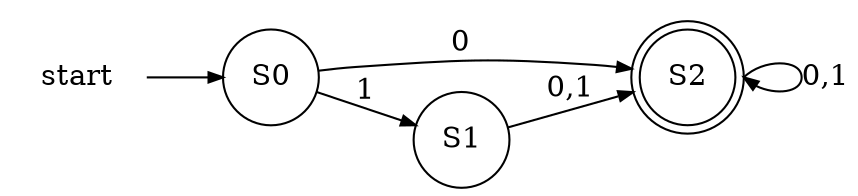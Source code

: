 digraph finite_state_machine {
// 	fontname="Helvetica,Arial,sans-serif"
// 	node [fontname="Helvetica,Arial,sans-serif"]
// 	edge [fontname="Helvetica,Arial,sans-serif"]
    //layout="neato"
	rankdir=LR;
	node [shape = doublecircle]; S2;
	node [shape = circle];
	start [color="white"]
	start->S0 [arrowsize=0.7, len=2]
	S0 -> S1 [label = "1", arrowsize=0.7, len=2];
	S1 -> S2 [label = "0,1", arrowsize=0.7, len=2];
	S2:e-> S2:e [label = "0,1", arrowsize=0.7, len=2];
	S0 -> S2 [label = "0", arrowsize=0.7, len=2];
}
